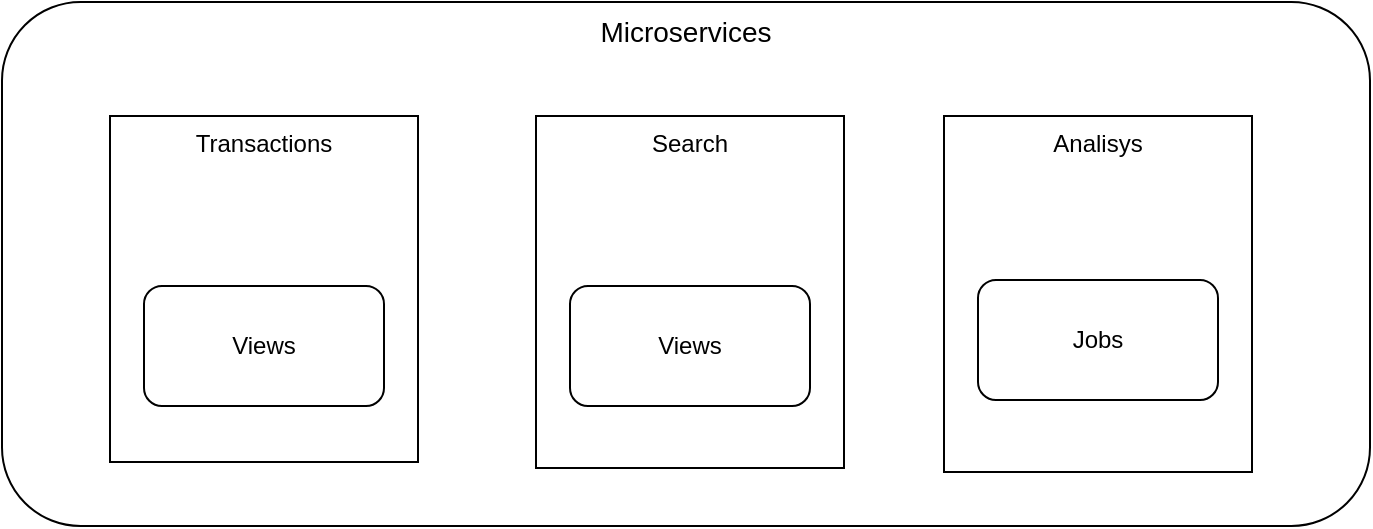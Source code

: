 <mxfile>
    <diagram id="kZRx7oboH-5Hw8QYMRkv" name="scope">
        <mxGraphModel dx="2384" dy="922" grid="0" gridSize="10" guides="1" tooltips="1" connect="1" arrows="1" fold="1" page="1" pageScale="1" pageWidth="1169" pageHeight="827" math="0" shadow="0">
            <root>
                <mxCell id="0"/>
                <mxCell id="1" parent="0"/>
                <mxCell id="10" value="Microservices" style="rounded=1;whiteSpace=wrap;html=1;fontSize=14;verticalAlign=top;" vertex="1" parent="1">
                    <mxGeometry x="226" y="103" width="684" height="262" as="geometry"/>
                </mxCell>
                <mxCell id="2" value="Transactions" style="rounded=0;whiteSpace=wrap;html=1;verticalAlign=top;" vertex="1" parent="1">
                    <mxGeometry x="280" y="160" width="154" height="173" as="geometry"/>
                </mxCell>
                <mxCell id="3" value="Search" style="rounded=0;whiteSpace=wrap;html=1;verticalAlign=top;" vertex="1" parent="1">
                    <mxGeometry x="493" y="160" width="154" height="176" as="geometry"/>
                </mxCell>
                <mxCell id="4" value="Analisys" style="rounded=0;whiteSpace=wrap;html=1;verticalAlign=top;" vertex="1" parent="1">
                    <mxGeometry x="697" y="160" width="154" height="178" as="geometry"/>
                </mxCell>
                <mxCell id="6" value="Views" style="rounded=1;whiteSpace=wrap;html=1;" vertex="1" parent="1">
                    <mxGeometry x="510" y="245" width="120" height="60" as="geometry"/>
                </mxCell>
                <mxCell id="7" value="Jobs" style="rounded=1;whiteSpace=wrap;html=1;" vertex="1" parent="1">
                    <mxGeometry x="714" y="242" width="120" height="60" as="geometry"/>
                </mxCell>
                <mxCell id="9" value="Views" style="rounded=1;whiteSpace=wrap;html=1;" vertex="1" parent="1">
                    <mxGeometry x="297" y="245" width="120" height="60" as="geometry"/>
                </mxCell>
            </root>
        </mxGraphModel>
    </diagram>
</mxfile>